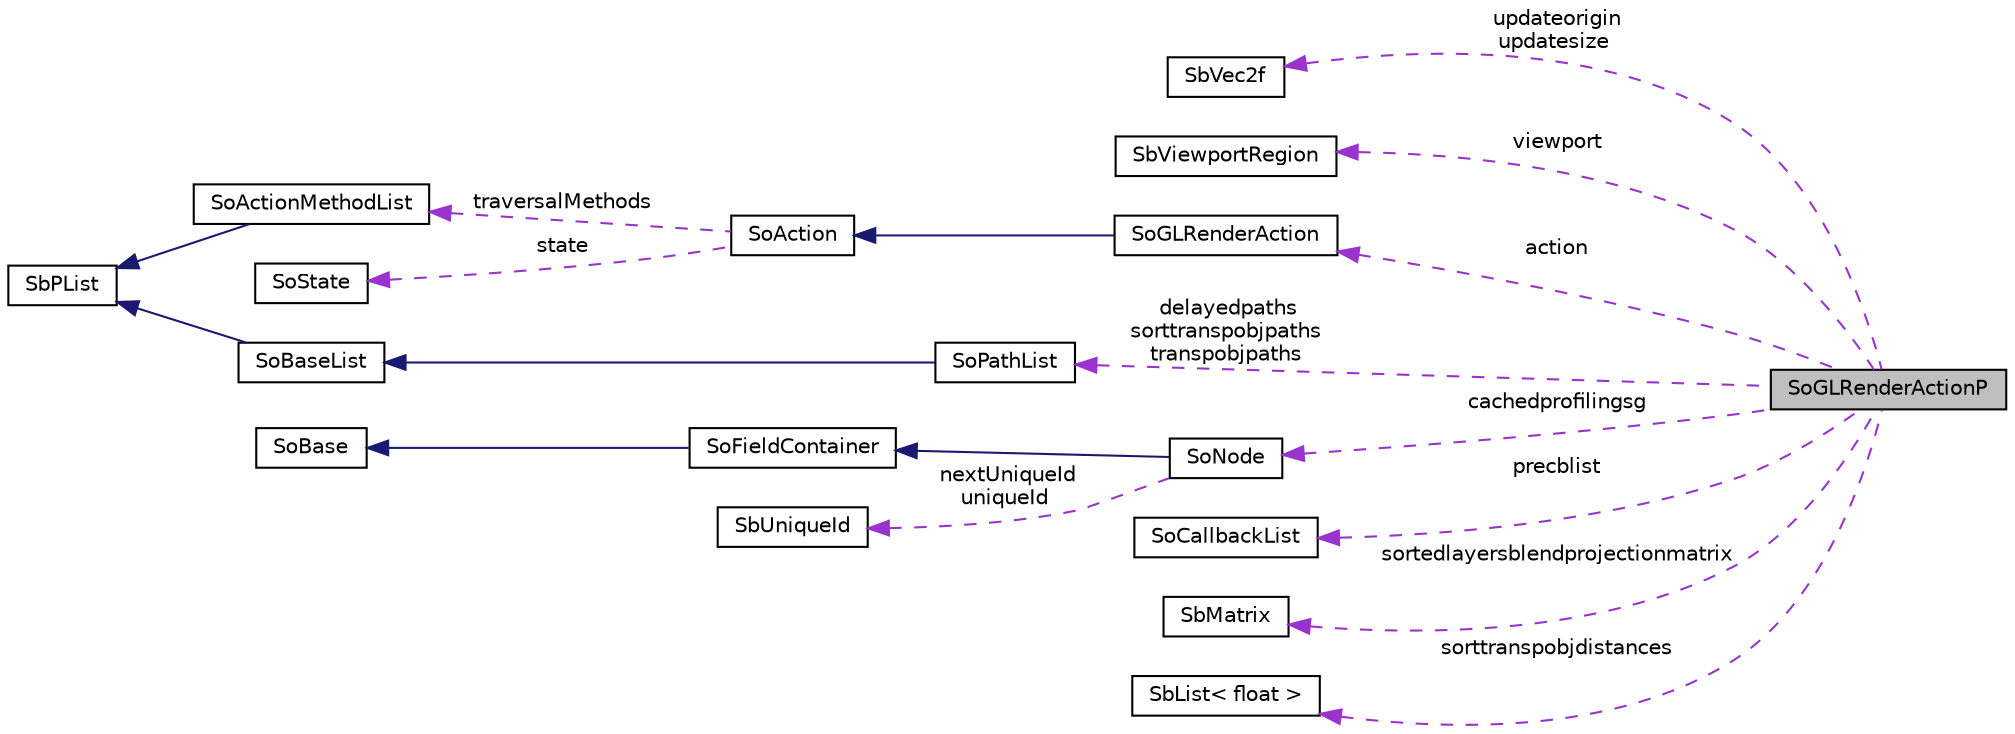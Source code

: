 digraph "SoGLRenderActionP"
{
 // LATEX_PDF_SIZE
  edge [fontname="Helvetica",fontsize="10",labelfontname="Helvetica",labelfontsize="10"];
  node [fontname="Helvetica",fontsize="10",shape=record];
  rankdir="LR";
  Node1 [label="SoGLRenderActionP",height=0.2,width=0.4,color="black", fillcolor="grey75", style="filled", fontcolor="black",tooltip=" "];
  Node2 -> Node1 [dir="back",color="darkorchid3",fontsize="10",style="dashed",label=" updateorigin\nupdatesize" ,fontname="Helvetica"];
  Node2 [label="SbVec2f",height=0.2,width=0.4,color="black", fillcolor="white", style="filled",URL="$classSbVec2f.html",tooltip="The SbVec2f class is a 2 dimensional vector with floating point coordinates."];
  Node3 -> Node1 [dir="back",color="darkorchid3",fontsize="10",style="dashed",label=" viewport" ,fontname="Helvetica"];
  Node3 [label="SbViewportRegion",height=0.2,width=0.4,color="black", fillcolor="white", style="filled",URL="$classSbViewportRegion.html",tooltip="The SbViewportRegion class is a viewport within a full window."];
  Node4 -> Node1 [dir="back",color="darkorchid3",fontsize="10",style="dashed",label=" action" ,fontname="Helvetica"];
  Node4 [label="SoGLRenderAction",height=0.2,width=0.4,color="black", fillcolor="white", style="filled",URL="$classSoGLRenderAction.html",tooltip="The SoGLRenderAction class renders the scene graph with OpenGL calls."];
  Node5 -> Node4 [dir="back",color="midnightblue",fontsize="10",style="solid",fontname="Helvetica"];
  Node5 [label="SoAction",height=0.2,width=0.4,color="black", fillcolor="white", style="filled",URL="$classSoAction.html",tooltip="The SoAction class is the base class for all traversal actions."];
  Node6 -> Node5 [dir="back",color="darkorchid3",fontsize="10",style="dashed",label=" traversalMethods" ,fontname="Helvetica"];
  Node6 [label="SoActionMethodList",height=0.2,width=0.4,color="black", fillcolor="white", style="filled",URL="$classSoActionMethodList.html",tooltip="The SoActionMethodList class contains function pointers for action methods."];
  Node7 -> Node6 [dir="back",color="midnightblue",fontsize="10",style="solid",fontname="Helvetica"];
  Node7 [label="SbPList",height=0.2,width=0.4,color="black", fillcolor="white", style="filled",URL="$classSbPList.html",tooltip="The SbPList class is a container class for void pointers."];
  Node8 -> Node5 [dir="back",color="darkorchid3",fontsize="10",style="dashed",label=" state" ,fontname="Helvetica"];
  Node8 [label="SoState",height=0.2,width=0.4,color="black", fillcolor="white", style="filled",URL="$classSoState.html",tooltip="The SoState class manages the Coin scene graph traversal state data."];
  Node9 -> Node1 [dir="back",color="darkorchid3",fontsize="10",style="dashed",label=" cachedprofilingsg" ,fontname="Helvetica"];
  Node9 [label="SoNode",height=0.2,width=0.4,color="black", fillcolor="white", style="filled",URL="$classSoNode.html",tooltip="The SoNode class is the base class for nodes used in scene graphs."];
  Node10 -> Node9 [dir="back",color="midnightblue",fontsize="10",style="solid",fontname="Helvetica"];
  Node10 [label="SoFieldContainer",height=0.2,width=0.4,color="black", fillcolor="white", style="filled",URL="$classSoFieldContainer.html",tooltip="The SoFieldContainer class is a base class for all classes that contain fields."];
  Node11 -> Node10 [dir="back",color="midnightblue",fontsize="10",style="solid",fontname="Helvetica"];
  Node11 [label="SoBase",height=0.2,width=0.4,color="black", fillcolor="white", style="filled",URL="$classSoBase.html",tooltip="The SoBase class is the top-level superclass for a number of class-hierarchies."];
  Node12 -> Node9 [dir="back",color="darkorchid3",fontsize="10",style="dashed",label=" nextUniqueId\nuniqueId" ,fontname="Helvetica"];
  Node12 [label="SbUniqueId",height=0.2,width=0.4,color="black", fillcolor="white", style="filled",URL="$classSbUniqueId.html",tooltip="SbUniqueId is an integer type for node identifiers."];
  Node13 -> Node1 [dir="back",color="darkorchid3",fontsize="10",style="dashed",label=" delayedpaths\nsorttranspobjpaths\ntranspobjpaths" ,fontname="Helvetica"];
  Node13 [label="SoPathList",height=0.2,width=0.4,color="black", fillcolor="white", style="filled",URL="$classSoPathList.html",tooltip="The SoPathList class is a container for pointers to SoPath objects."];
  Node14 -> Node13 [dir="back",color="midnightblue",fontsize="10",style="solid",fontname="Helvetica"];
  Node14 [label="SoBaseList",height=0.2,width=0.4,color="black", fillcolor="white", style="filled",URL="$classSoBaseList.html",tooltip="The SoBaseList class is a container for pointers to SoBase derived objects."];
  Node7 -> Node14 [dir="back",color="midnightblue",fontsize="10",style="solid",fontname="Helvetica"];
  Node15 -> Node1 [dir="back",color="darkorchid3",fontsize="10",style="dashed",label=" precblist" ,fontname="Helvetica"];
  Node15 [label="SoCallbackList",height=0.2,width=0.4,color="black", fillcolor="white", style="filled",URL="$classSoCallbackList.html",tooltip="The SoCallbackList is a container for callback function pointers."];
  Node16 -> Node1 [dir="back",color="darkorchid3",fontsize="10",style="dashed",label=" sortedlayersblendprojectionmatrix" ,fontname="Helvetica"];
  Node16 [label="SbMatrix",height=0.2,width=0.4,color="black", fillcolor="white", style="filled",URL="$classSbMatrix.html",tooltip="The SbMatrix class is a 4x4 dimensional representation of a matrix."];
  Node17 -> Node1 [dir="back",color="darkorchid3",fontsize="10",style="dashed",label=" sorttranspobjdistances" ,fontname="Helvetica"];
  Node17 [label="SbList\< float \>",height=0.2,width=0.4,color="black", fillcolor="white", style="filled",URL="$classSbList.html",tooltip=" "];
}

